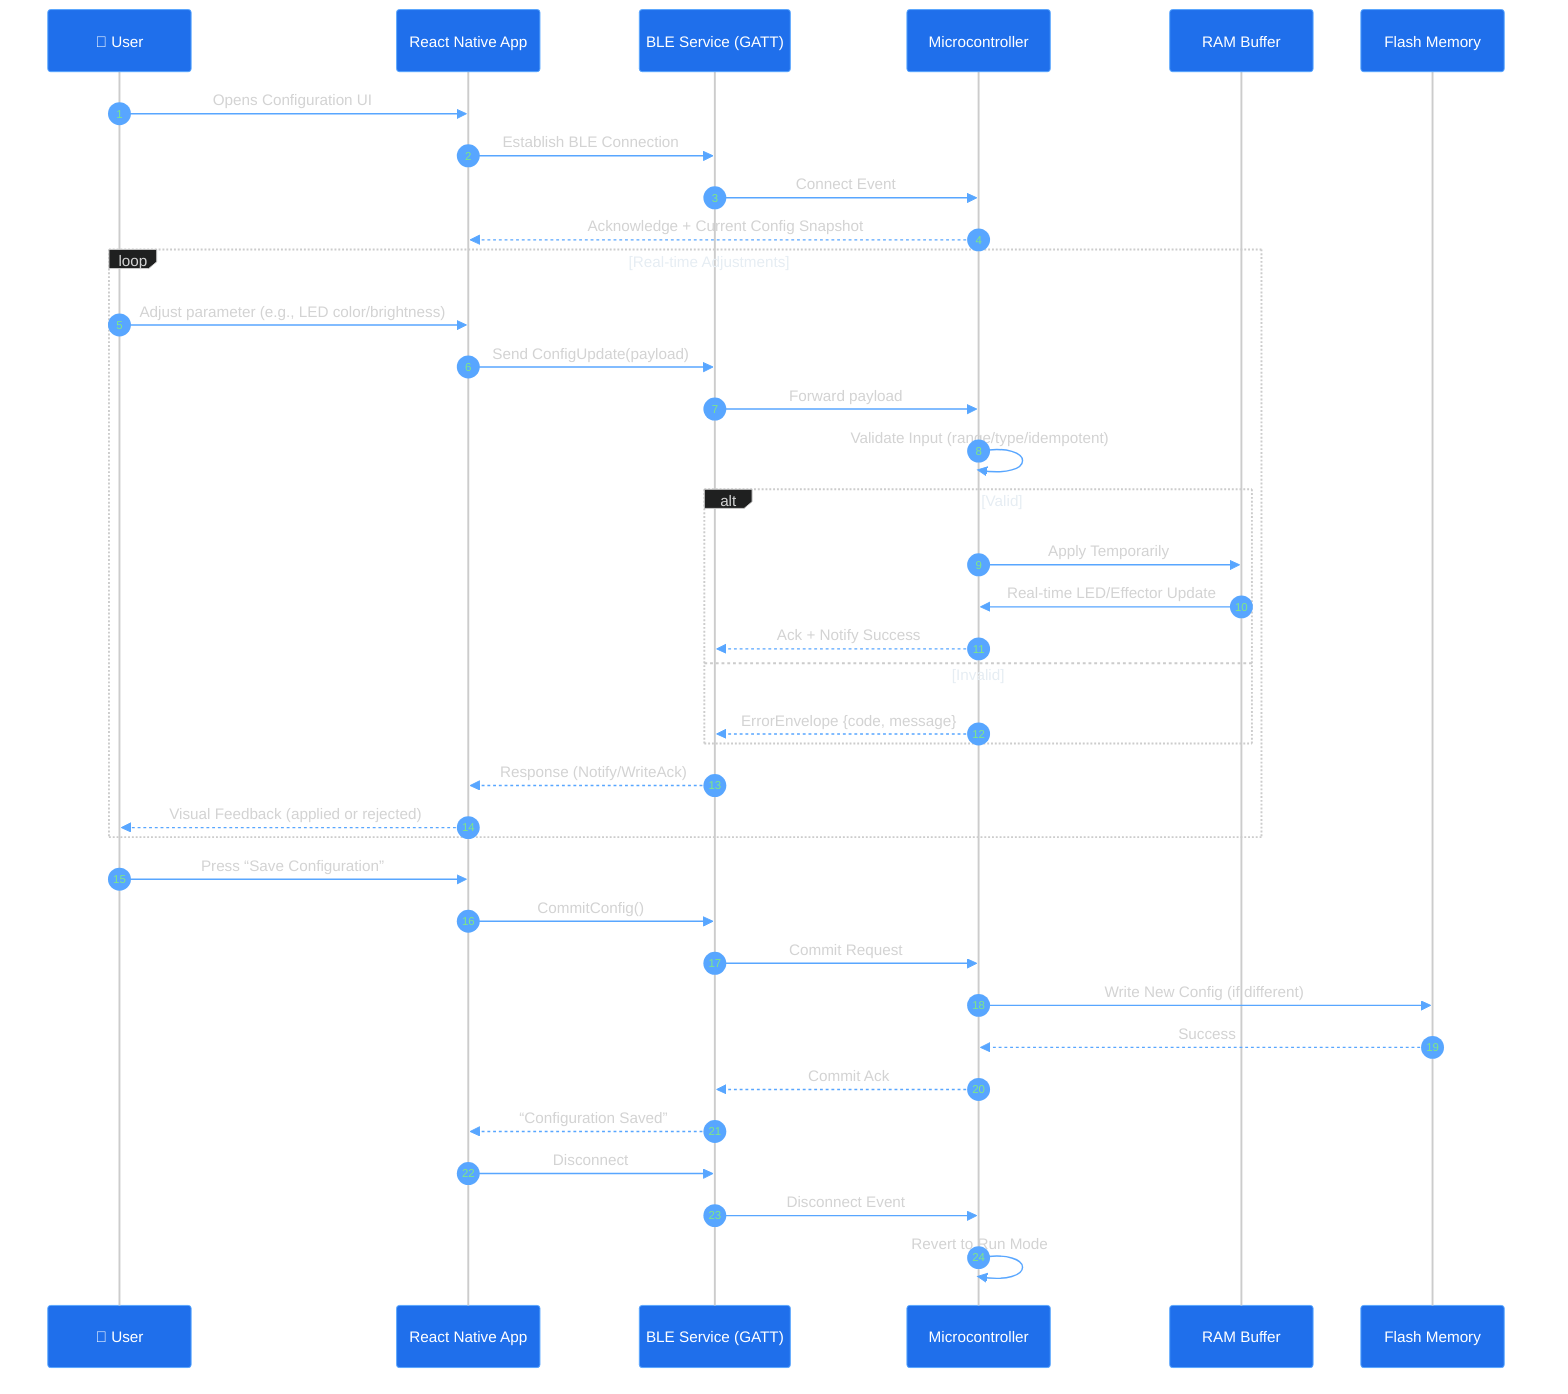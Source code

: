 %%{init: {
  "theme": "dark",
  "themeVariables": {
    "primaryColor": "#0d1117",
    "primaryTextColor": "#e6edf3",
    "primaryBorderColor": "#30363d",
    "lineColor": "#58a6ff",
    "secondaryColor": "#161b22",
    "actorBorder": "#58a6ff",
    "actorBkg": "#1f6feb",
    "actorTextColor": "#ffffff",
    "signalColor": "#58a6ff",
    "loopTextColor": "#e6edf3",
    "altBackground": "#161b22",
    "altTextColor": "#e6edf3",
    "sequenceNumberColor": "#7ee787"
  }
}}%%


sequenceDiagram
    autonumber
    participant User as 🎸 User
    participant App as React Native App
    participant BLE as BLE Service (GATT)
    participant MCU as Microcontroller
    participant RAM as RAM Buffer
    participant FLASH as Flash Memory

    User->>App: Opens Configuration UI
    App->>BLE: Establish BLE Connection
    BLE->>MCU: Connect Event
    MCU-->>App: Acknowledge + Current Config Snapshot

    loop Real-time Adjustments
        User->>App: Adjust parameter (e.g., LED color/brightness)
        App->>BLE: Send ConfigUpdate(payload)
        BLE->>MCU: Forward payload
        MCU->>MCU: Validate Input (range/type/idempotent)
        alt Valid
            MCU->>RAM: Apply Temporarily
            RAM->>MCU: Real-time LED/Effector Update
            MCU-->>BLE: Ack + Notify Success
        else Invalid
            MCU-->>BLE: ErrorEnvelope {code, message}
        end
        BLE-->>App: Response (Notify/WriteAck)
        App-->>User: Visual Feedback (applied or rejected)
    end

    User->>App: Press “Save Configuration”
    App->>BLE: CommitConfig()
    BLE->>MCU: Commit Request
    MCU->>FLASH: Write New Config (if different)
    FLASH-->>MCU: Success
    MCU-->>BLE: Commit Ack
    BLE-->>App: “Configuration Saved”

    App->>BLE: Disconnect
    BLE->>MCU: Disconnect Event
    MCU->>MCU: Revert to Run Mode